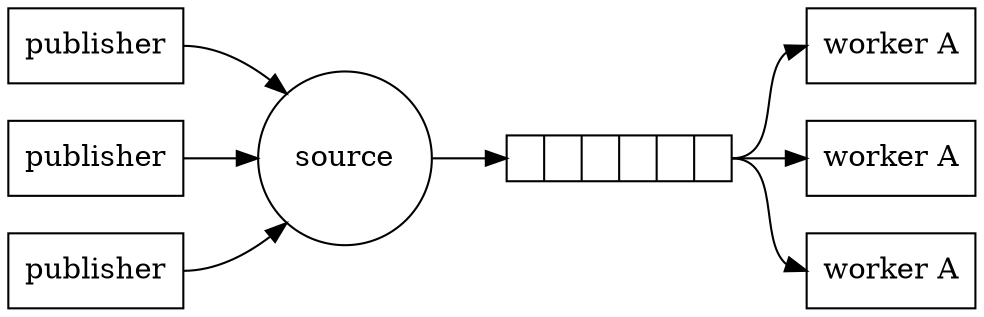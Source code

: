 digraph G {
        rankdir=LR
        p1 [label="publisher", shape=rect]
        p2 [label="publisher", shape=rect]
        p3 [label="publisher", shape=rect]
        s [label="source", shape=circle]
        wq [label="{|||||}", shape=record, fixedsize=true, height=0.3, width=1.5]
        w1 [label="worker A", shape=rect]
        w2 [label="worker A", shape=rect]
        w3 [label="worker A", shape=rect]

        p1 -> s [tailport=e]
        p2 -> s [tailport=e]
        p3 -> s [tailport=e]
        s -> wq [headport=w]
        wq -> {w1, w2, w3} [tailport=e, headport=w]
}